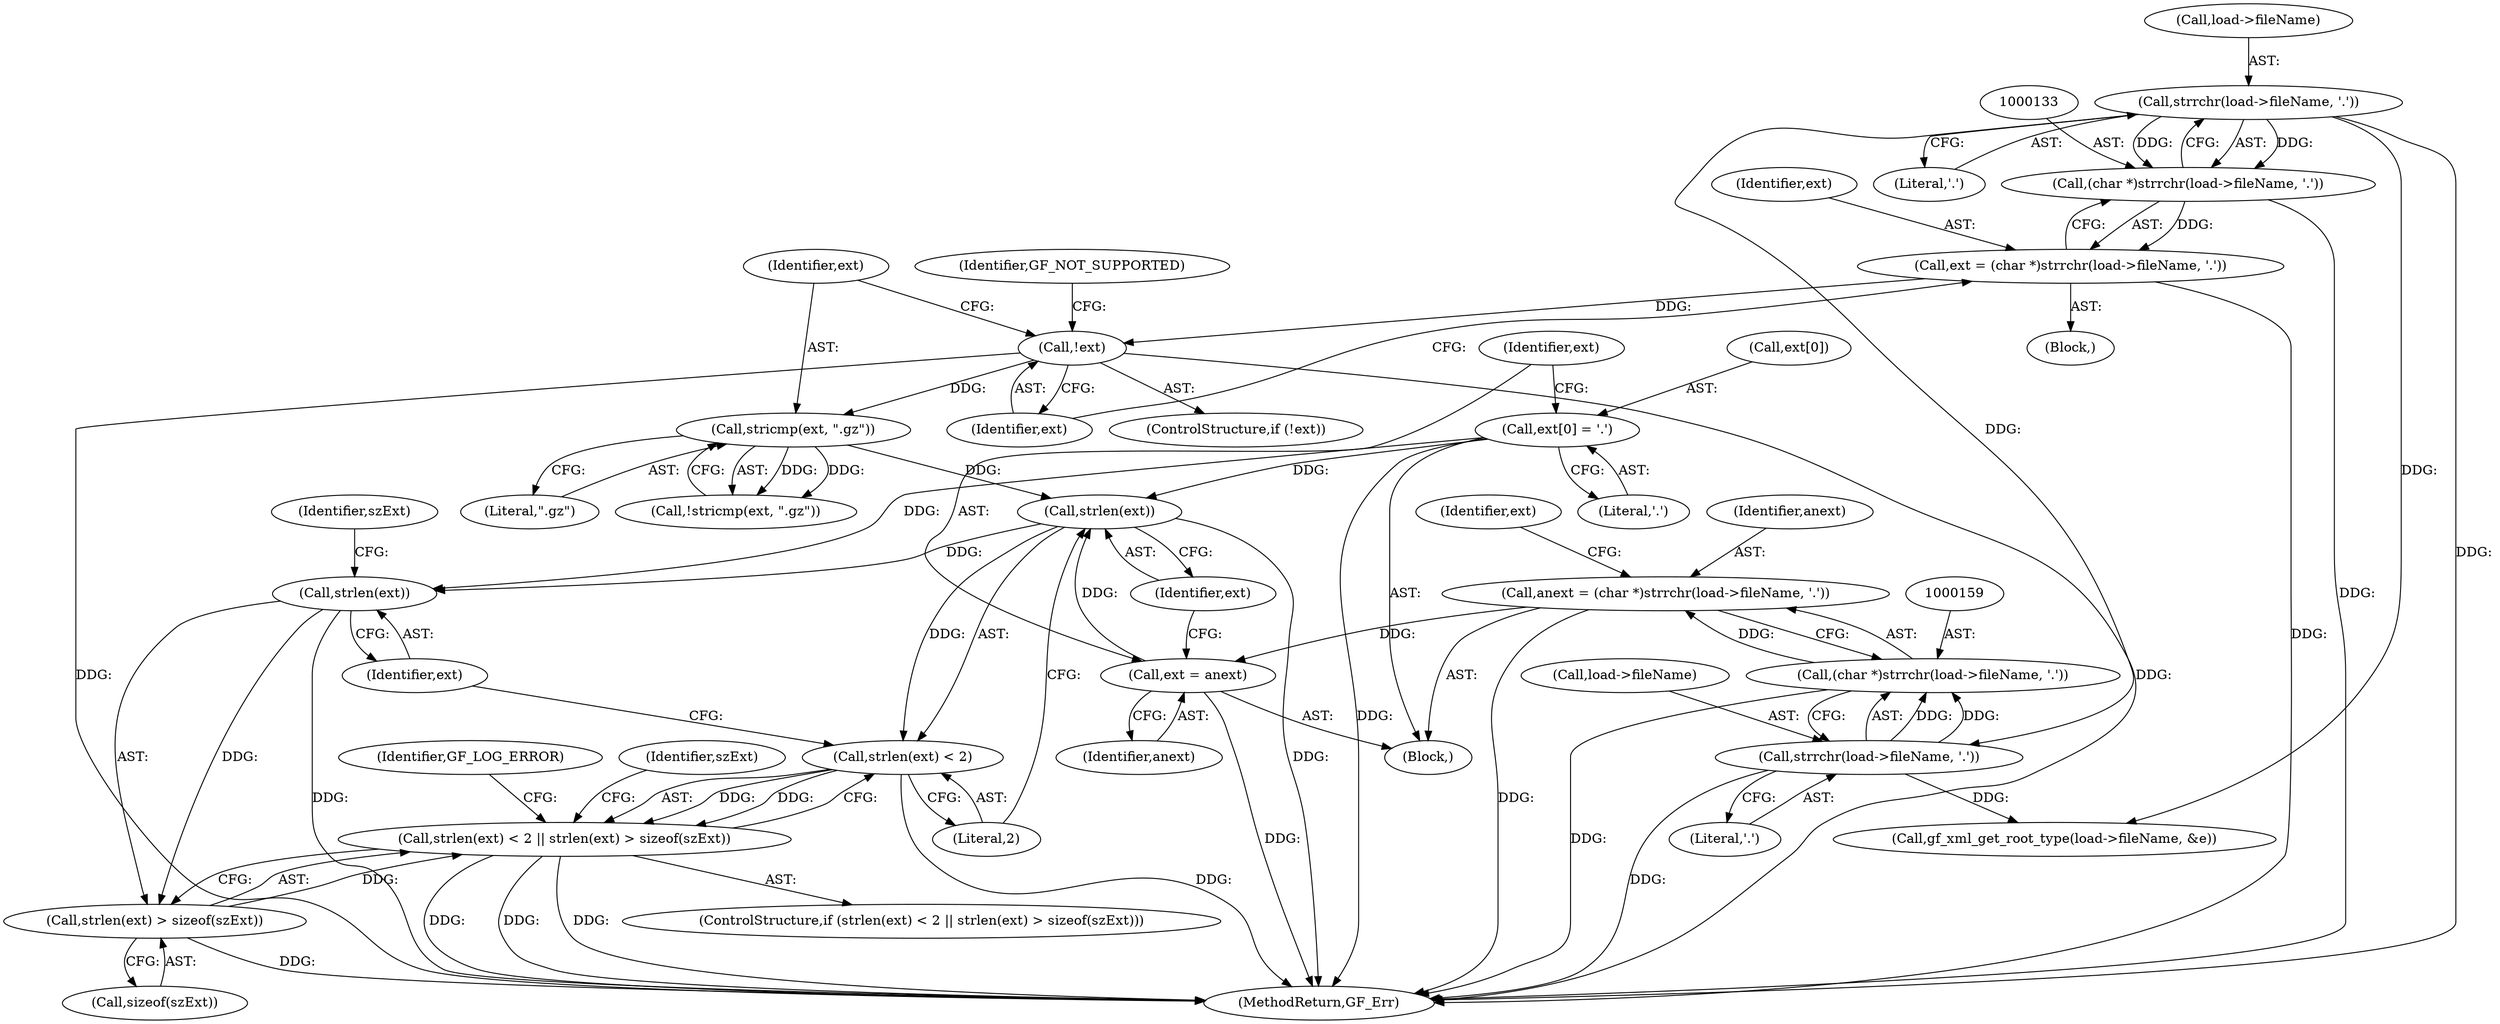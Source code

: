 digraph "0_gpac_35ab4475a7df9b2a4bcab235e379c0c3ec543658_4@API" {
"1000176" [label="(Call,strlen(ext))"];
"1000165" [label="(Call,ext[0] = '.')"];
"1000170" [label="(Call,ext = anext)"];
"1000156" [label="(Call,anext = (char *)strrchr(load->fileName, '.'))"];
"1000158" [label="(Call,(char *)strrchr(load->fileName, '.'))"];
"1000160" [label="(Call,strrchr(load->fileName, '.'))"];
"1000134" [label="(Call,strrchr(load->fileName, '.'))"];
"1000146" [label="(Call,stricmp(ext, \".gz\"))"];
"1000140" [label="(Call,!ext)"];
"1000130" [label="(Call,ext = (char *)strrchr(load->fileName, '.'))"];
"1000132" [label="(Call,(char *)strrchr(load->fileName, '.'))"];
"1000175" [label="(Call,strlen(ext) < 2)"];
"1000174" [label="(Call,strlen(ext) < 2 || strlen(ext) > sizeof(szExt))"];
"1000180" [label="(Call,strlen(ext))"];
"1000179" [label="(Call,strlen(ext) > sizeof(szExt))"];
"1000157" [label="(Identifier,anext)"];
"1000180" [label="(Call,strlen(ext))"];
"1000170" [label="(Call,ext = anext)"];
"1000174" [label="(Call,strlen(ext) < 2 || strlen(ext) > sizeof(szExt))"];
"1000158" [label="(Call,(char *)strrchr(load->fileName, '.'))"];
"1000148" [label="(Literal,\".gz\")"];
"1000129" [label="(Block,)"];
"1000183" [label="(Identifier,szExt)"];
"1000178" [label="(Literal,2)"];
"1000138" [label="(Literal,'.')"];
"1000186" [label="(Identifier,GF_LOG_ERROR)"];
"1000446" [label="(MethodReturn,GF_Err)"];
"1000169" [label="(Literal,'.')"];
"1000315" [label="(Call,gf_xml_get_root_type(load->fileName, &e))"];
"1000181" [label="(Identifier,ext)"];
"1000196" [label="(Identifier,szExt)"];
"1000134" [label="(Call,strrchr(load->fileName, '.'))"];
"1000166" [label="(Call,ext[0])"];
"1000176" [label="(Call,strlen(ext))"];
"1000140" [label="(Call,!ext)"];
"1000135" [label="(Call,load->fileName)"];
"1000172" [label="(Identifier,anext)"];
"1000146" [label="(Call,stricmp(ext, \".gz\"))"];
"1000165" [label="(Call,ext[0] = '.')"];
"1000141" [label="(Identifier,ext)"];
"1000164" [label="(Literal,'.')"];
"1000171" [label="(Identifier,ext)"];
"1000161" [label="(Call,load->fileName)"];
"1000143" [label="(Identifier,GF_NOT_SUPPORTED)"];
"1000173" [label="(ControlStructure,if (strlen(ext) < 2 || strlen(ext) > sizeof(szExt)))"];
"1000182" [label="(Call,sizeof(szExt))"];
"1000139" [label="(ControlStructure,if (!ext))"];
"1000156" [label="(Call,anext = (char *)strrchr(load->fileName, '.'))"];
"1000167" [label="(Identifier,ext)"];
"1000145" [label="(Call,!stricmp(ext, \".gz\"))"];
"1000147" [label="(Identifier,ext)"];
"1000177" [label="(Identifier,ext)"];
"1000132" [label="(Call,(char *)strrchr(load->fileName, '.'))"];
"1000179" [label="(Call,strlen(ext) > sizeof(szExt))"];
"1000160" [label="(Call,strrchr(load->fileName, '.'))"];
"1000130" [label="(Call,ext = (char *)strrchr(load->fileName, '.'))"];
"1000175" [label="(Call,strlen(ext) < 2)"];
"1000149" [label="(Block,)"];
"1000131" [label="(Identifier,ext)"];
"1000176" -> "1000175"  [label="AST: "];
"1000176" -> "1000177"  [label="CFG: "];
"1000177" -> "1000176"  [label="AST: "];
"1000178" -> "1000176"  [label="CFG: "];
"1000176" -> "1000446"  [label="DDG: "];
"1000176" -> "1000175"  [label="DDG: "];
"1000165" -> "1000176"  [label="DDG: "];
"1000170" -> "1000176"  [label="DDG: "];
"1000146" -> "1000176"  [label="DDG: "];
"1000176" -> "1000180"  [label="DDG: "];
"1000165" -> "1000149"  [label="AST: "];
"1000165" -> "1000169"  [label="CFG: "];
"1000166" -> "1000165"  [label="AST: "];
"1000169" -> "1000165"  [label="AST: "];
"1000171" -> "1000165"  [label="CFG: "];
"1000165" -> "1000446"  [label="DDG: "];
"1000165" -> "1000180"  [label="DDG: "];
"1000170" -> "1000149"  [label="AST: "];
"1000170" -> "1000172"  [label="CFG: "];
"1000171" -> "1000170"  [label="AST: "];
"1000172" -> "1000170"  [label="AST: "];
"1000177" -> "1000170"  [label="CFG: "];
"1000170" -> "1000446"  [label="DDG: "];
"1000156" -> "1000170"  [label="DDG: "];
"1000156" -> "1000149"  [label="AST: "];
"1000156" -> "1000158"  [label="CFG: "];
"1000157" -> "1000156"  [label="AST: "];
"1000158" -> "1000156"  [label="AST: "];
"1000167" -> "1000156"  [label="CFG: "];
"1000156" -> "1000446"  [label="DDG: "];
"1000158" -> "1000156"  [label="DDG: "];
"1000158" -> "1000160"  [label="CFG: "];
"1000159" -> "1000158"  [label="AST: "];
"1000160" -> "1000158"  [label="AST: "];
"1000158" -> "1000446"  [label="DDG: "];
"1000160" -> "1000158"  [label="DDG: "];
"1000160" -> "1000158"  [label="DDG: "];
"1000160" -> "1000164"  [label="CFG: "];
"1000161" -> "1000160"  [label="AST: "];
"1000164" -> "1000160"  [label="AST: "];
"1000160" -> "1000446"  [label="DDG: "];
"1000134" -> "1000160"  [label="DDG: "];
"1000160" -> "1000315"  [label="DDG: "];
"1000134" -> "1000132"  [label="AST: "];
"1000134" -> "1000138"  [label="CFG: "];
"1000135" -> "1000134"  [label="AST: "];
"1000138" -> "1000134"  [label="AST: "];
"1000132" -> "1000134"  [label="CFG: "];
"1000134" -> "1000446"  [label="DDG: "];
"1000134" -> "1000132"  [label="DDG: "];
"1000134" -> "1000132"  [label="DDG: "];
"1000134" -> "1000315"  [label="DDG: "];
"1000146" -> "1000145"  [label="AST: "];
"1000146" -> "1000148"  [label="CFG: "];
"1000147" -> "1000146"  [label="AST: "];
"1000148" -> "1000146"  [label="AST: "];
"1000145" -> "1000146"  [label="CFG: "];
"1000146" -> "1000145"  [label="DDG: "];
"1000146" -> "1000145"  [label="DDG: "];
"1000140" -> "1000146"  [label="DDG: "];
"1000140" -> "1000139"  [label="AST: "];
"1000140" -> "1000141"  [label="CFG: "];
"1000141" -> "1000140"  [label="AST: "];
"1000143" -> "1000140"  [label="CFG: "];
"1000147" -> "1000140"  [label="CFG: "];
"1000140" -> "1000446"  [label="DDG: "];
"1000140" -> "1000446"  [label="DDG: "];
"1000130" -> "1000140"  [label="DDG: "];
"1000130" -> "1000129"  [label="AST: "];
"1000130" -> "1000132"  [label="CFG: "];
"1000131" -> "1000130"  [label="AST: "];
"1000132" -> "1000130"  [label="AST: "];
"1000141" -> "1000130"  [label="CFG: "];
"1000130" -> "1000446"  [label="DDG: "];
"1000132" -> "1000130"  [label="DDG: "];
"1000133" -> "1000132"  [label="AST: "];
"1000132" -> "1000446"  [label="DDG: "];
"1000175" -> "1000174"  [label="AST: "];
"1000175" -> "1000178"  [label="CFG: "];
"1000178" -> "1000175"  [label="AST: "];
"1000181" -> "1000175"  [label="CFG: "];
"1000174" -> "1000175"  [label="CFG: "];
"1000175" -> "1000446"  [label="DDG: "];
"1000175" -> "1000174"  [label="DDG: "];
"1000175" -> "1000174"  [label="DDG: "];
"1000174" -> "1000173"  [label="AST: "];
"1000174" -> "1000179"  [label="CFG: "];
"1000179" -> "1000174"  [label="AST: "];
"1000186" -> "1000174"  [label="CFG: "];
"1000196" -> "1000174"  [label="CFG: "];
"1000174" -> "1000446"  [label="DDG: "];
"1000174" -> "1000446"  [label="DDG: "];
"1000174" -> "1000446"  [label="DDG: "];
"1000179" -> "1000174"  [label="DDG: "];
"1000180" -> "1000179"  [label="AST: "];
"1000180" -> "1000181"  [label="CFG: "];
"1000181" -> "1000180"  [label="AST: "];
"1000183" -> "1000180"  [label="CFG: "];
"1000180" -> "1000446"  [label="DDG: "];
"1000180" -> "1000179"  [label="DDG: "];
"1000179" -> "1000182"  [label="CFG: "];
"1000182" -> "1000179"  [label="AST: "];
"1000179" -> "1000446"  [label="DDG: "];
}

